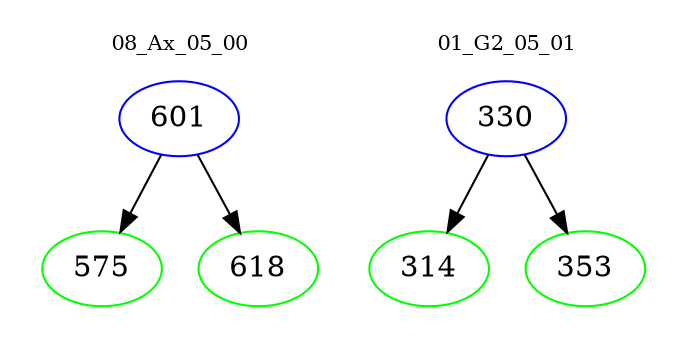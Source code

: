 digraph{
subgraph cluster_0 {
color = white
label = "08_Ax_05_00";
fontsize=10;
T0_601 [label="601", color="blue"]
T0_601 -> T0_575 [color="black"]
T0_575 [label="575", color="green"]
T0_601 -> T0_618 [color="black"]
T0_618 [label="618", color="green"]
}
subgraph cluster_1 {
color = white
label = "01_G2_05_01";
fontsize=10;
T1_330 [label="330", color="blue"]
T1_330 -> T1_314 [color="black"]
T1_314 [label="314", color="green"]
T1_330 -> T1_353 [color="black"]
T1_353 [label="353", color="green"]
}
}
